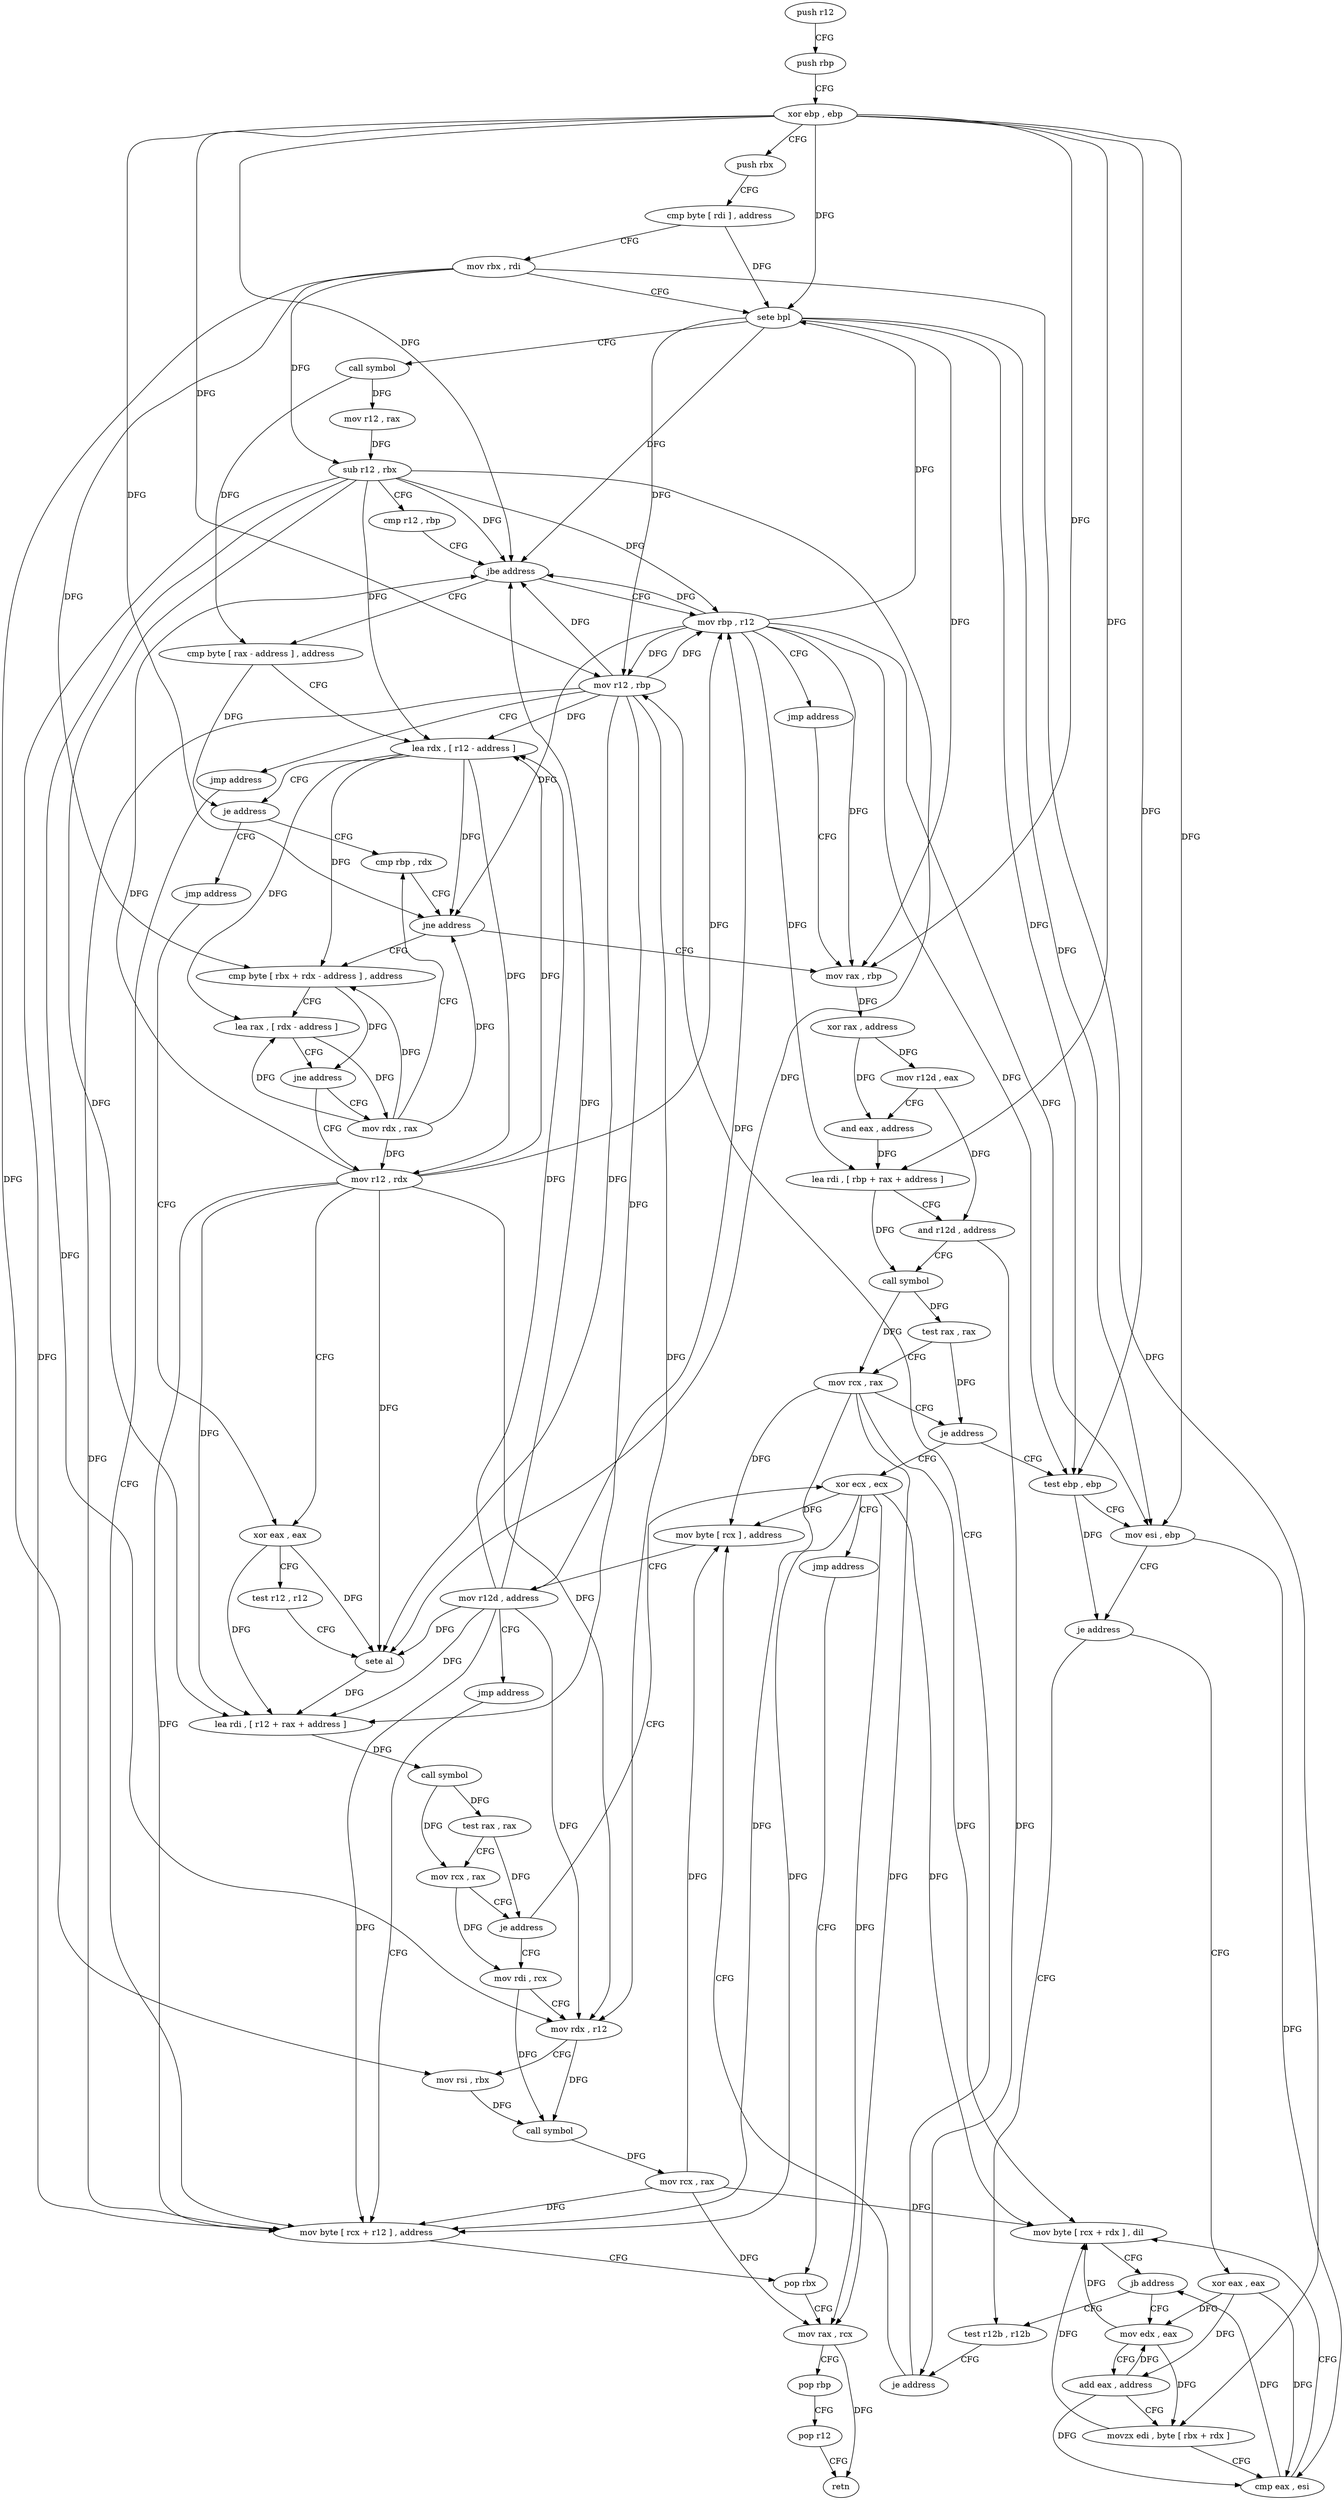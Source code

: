 digraph "func" {
"4294656" [label = "push r12" ]
"4294658" [label = "push rbp" ]
"4294659" [label = "xor ebp , ebp" ]
"4294661" [label = "push rbx" ]
"4294662" [label = "cmp byte [ rdi ] , address" ]
"4294665" [label = "mov rbx , rdi" ]
"4294668" [label = "sete bpl" ]
"4294672" [label = "call symbol" ]
"4294677" [label = "mov r12 , rax" ]
"4294680" [label = "sub r12 , rbx" ]
"4294683" [label = "cmp r12 , rbp" ]
"4294686" [label = "jbe address" ]
"4294879" [label = "mov rbp , r12" ]
"4294692" [label = "cmp byte [ rax - address ] , address" ]
"4294882" [label = "jmp address" ]
"4294731" [label = "mov rax , rbp" ]
"4294696" [label = "lea rdx , [ r12 - address ]" ]
"4294701" [label = "je address" ]
"4294726" [label = "cmp rbp , rdx" ]
"4294703" [label = "jmp address" ]
"4294734" [label = "xor rax , address" ]
"4294738" [label = "mov r12d , eax" ]
"4294741" [label = "and eax , address" ]
"4294744" [label = "lea rdi , [ rbp + rax + address ]" ]
"4294749" [label = "and r12d , address" ]
"4294753" [label = "call symbol" ]
"4294758" [label = "test rax , rax" ]
"4294761" [label = "mov rcx , rax" ]
"4294764" [label = "je address" ]
"4294875" [label = "xor ecx , ecx" ]
"4294766" [label = "test ebp , ebp" ]
"4294729" [label = "jne address" ]
"4294712" [label = "cmp byte [ rbx + rdx - address ] , address" ]
"4294819" [label = "xor eax , eax" ]
"4294877" [label = "jmp address" ]
"4294867" [label = "pop rbx" ]
"4294768" [label = "mov esi , ebp" ]
"4294770" [label = "je address" ]
"4294791" [label = "test r12b , r12b" ]
"4294772" [label = "xor eax , eax" ]
"4294717" [label = "lea rax , [ rdx - address ]" ]
"4294721" [label = "jne address" ]
"4294816" [label = "mov r12 , rdx" ]
"4294723" [label = "mov rdx , rax" ]
"4294821" [label = "test r12 , r12" ]
"4294824" [label = "sete al" ]
"4294827" [label = "lea rdi , [ r12 + rax + address ]" ]
"4294832" [label = "call symbol" ]
"4294837" [label = "test rax , rax" ]
"4294840" [label = "mov rcx , rax" ]
"4294843" [label = "je address" ]
"4294845" [label = "mov rdi , rcx" ]
"4294868" [label = "mov rax , rcx" ]
"4294871" [label = "pop rbp" ]
"4294872" [label = "pop r12" ]
"4294874" [label = "retn" ]
"4294794" [label = "je address" ]
"4294887" [label = "mov r12 , rbp" ]
"4294796" [label = "mov byte [ rcx ] , address" ]
"4294774" [label = "mov edx , eax" ]
"4294848" [label = "mov rdx , r12" ]
"4294851" [label = "mov rsi , rbx" ]
"4294854" [label = "call symbol" ]
"4294859" [label = "mov rcx , rax" ]
"4294862" [label = "mov byte [ rcx + r12 ] , address" ]
"4294890" [label = "jmp address" ]
"4294799" [label = "mov r12d , address" ]
"4294805" [label = "jmp address" ]
"4294776" [label = "add eax , address" ]
"4294779" [label = "movzx edi , byte [ rbx + rdx ]" ]
"4294783" [label = "cmp eax , esi" ]
"4294785" [label = "mov byte [ rcx + rdx ] , dil" ]
"4294789" [label = "jb address" ]
"4294656" -> "4294658" [ label = "CFG" ]
"4294658" -> "4294659" [ label = "CFG" ]
"4294659" -> "4294661" [ label = "CFG" ]
"4294659" -> "4294668" [ label = "DFG" ]
"4294659" -> "4294686" [ label = "DFG" ]
"4294659" -> "4294731" [ label = "DFG" ]
"4294659" -> "4294744" [ label = "DFG" ]
"4294659" -> "4294729" [ label = "DFG" ]
"4294659" -> "4294766" [ label = "DFG" ]
"4294659" -> "4294768" [ label = "DFG" ]
"4294659" -> "4294887" [ label = "DFG" ]
"4294661" -> "4294662" [ label = "CFG" ]
"4294662" -> "4294665" [ label = "CFG" ]
"4294662" -> "4294668" [ label = "DFG" ]
"4294665" -> "4294668" [ label = "CFG" ]
"4294665" -> "4294680" [ label = "DFG" ]
"4294665" -> "4294712" [ label = "DFG" ]
"4294665" -> "4294851" [ label = "DFG" ]
"4294665" -> "4294779" [ label = "DFG" ]
"4294668" -> "4294672" [ label = "CFG" ]
"4294668" -> "4294686" [ label = "DFG" ]
"4294668" -> "4294731" [ label = "DFG" ]
"4294668" -> "4294766" [ label = "DFG" ]
"4294668" -> "4294768" [ label = "DFG" ]
"4294668" -> "4294887" [ label = "DFG" ]
"4294672" -> "4294677" [ label = "DFG" ]
"4294672" -> "4294692" [ label = "DFG" ]
"4294677" -> "4294680" [ label = "DFG" ]
"4294680" -> "4294683" [ label = "CFG" ]
"4294680" -> "4294686" [ label = "DFG" ]
"4294680" -> "4294879" [ label = "DFG" ]
"4294680" -> "4294696" [ label = "DFG" ]
"4294680" -> "4294824" [ label = "DFG" ]
"4294680" -> "4294827" [ label = "DFG" ]
"4294680" -> "4294848" [ label = "DFG" ]
"4294680" -> "4294862" [ label = "DFG" ]
"4294683" -> "4294686" [ label = "CFG" ]
"4294686" -> "4294879" [ label = "CFG" ]
"4294686" -> "4294692" [ label = "CFG" ]
"4294879" -> "4294882" [ label = "CFG" ]
"4294879" -> "4294686" [ label = "DFG" ]
"4294879" -> "4294668" [ label = "DFG" ]
"4294879" -> "4294731" [ label = "DFG" ]
"4294879" -> "4294744" [ label = "DFG" ]
"4294879" -> "4294729" [ label = "DFG" ]
"4294879" -> "4294766" [ label = "DFG" ]
"4294879" -> "4294768" [ label = "DFG" ]
"4294879" -> "4294887" [ label = "DFG" ]
"4294692" -> "4294696" [ label = "CFG" ]
"4294692" -> "4294701" [ label = "DFG" ]
"4294882" -> "4294731" [ label = "CFG" ]
"4294731" -> "4294734" [ label = "DFG" ]
"4294696" -> "4294701" [ label = "CFG" ]
"4294696" -> "4294729" [ label = "DFG" ]
"4294696" -> "4294712" [ label = "DFG" ]
"4294696" -> "4294717" [ label = "DFG" ]
"4294696" -> "4294816" [ label = "DFG" ]
"4294701" -> "4294726" [ label = "CFG" ]
"4294701" -> "4294703" [ label = "CFG" ]
"4294726" -> "4294729" [ label = "CFG" ]
"4294703" -> "4294819" [ label = "CFG" ]
"4294734" -> "4294738" [ label = "DFG" ]
"4294734" -> "4294741" [ label = "DFG" ]
"4294738" -> "4294741" [ label = "CFG" ]
"4294738" -> "4294749" [ label = "DFG" ]
"4294741" -> "4294744" [ label = "DFG" ]
"4294744" -> "4294749" [ label = "CFG" ]
"4294744" -> "4294753" [ label = "DFG" ]
"4294749" -> "4294753" [ label = "CFG" ]
"4294749" -> "4294794" [ label = "DFG" ]
"4294753" -> "4294758" [ label = "DFG" ]
"4294753" -> "4294761" [ label = "DFG" ]
"4294758" -> "4294761" [ label = "CFG" ]
"4294758" -> "4294764" [ label = "DFG" ]
"4294761" -> "4294764" [ label = "CFG" ]
"4294761" -> "4294868" [ label = "DFG" ]
"4294761" -> "4294796" [ label = "DFG" ]
"4294761" -> "4294785" [ label = "DFG" ]
"4294761" -> "4294862" [ label = "DFG" ]
"4294764" -> "4294875" [ label = "CFG" ]
"4294764" -> "4294766" [ label = "CFG" ]
"4294875" -> "4294877" [ label = "CFG" ]
"4294875" -> "4294868" [ label = "DFG" ]
"4294875" -> "4294796" [ label = "DFG" ]
"4294875" -> "4294785" [ label = "DFG" ]
"4294875" -> "4294862" [ label = "DFG" ]
"4294766" -> "4294768" [ label = "CFG" ]
"4294766" -> "4294770" [ label = "DFG" ]
"4294729" -> "4294712" [ label = "CFG" ]
"4294729" -> "4294731" [ label = "CFG" ]
"4294712" -> "4294717" [ label = "CFG" ]
"4294712" -> "4294721" [ label = "DFG" ]
"4294819" -> "4294821" [ label = "CFG" ]
"4294819" -> "4294824" [ label = "DFG" ]
"4294819" -> "4294827" [ label = "DFG" ]
"4294877" -> "4294867" [ label = "CFG" ]
"4294867" -> "4294868" [ label = "CFG" ]
"4294768" -> "4294770" [ label = "CFG" ]
"4294768" -> "4294783" [ label = "DFG" ]
"4294770" -> "4294791" [ label = "CFG" ]
"4294770" -> "4294772" [ label = "CFG" ]
"4294791" -> "4294794" [ label = "CFG" ]
"4294772" -> "4294774" [ label = "DFG" ]
"4294772" -> "4294776" [ label = "DFG" ]
"4294772" -> "4294783" [ label = "DFG" ]
"4294717" -> "4294721" [ label = "CFG" ]
"4294717" -> "4294723" [ label = "DFG" ]
"4294721" -> "4294816" [ label = "CFG" ]
"4294721" -> "4294723" [ label = "CFG" ]
"4294816" -> "4294819" [ label = "CFG" ]
"4294816" -> "4294879" [ label = "DFG" ]
"4294816" -> "4294696" [ label = "DFG" ]
"4294816" -> "4294824" [ label = "DFG" ]
"4294816" -> "4294686" [ label = "DFG" ]
"4294816" -> "4294827" [ label = "DFG" ]
"4294816" -> "4294848" [ label = "DFG" ]
"4294816" -> "4294862" [ label = "DFG" ]
"4294723" -> "4294726" [ label = "CFG" ]
"4294723" -> "4294729" [ label = "DFG" ]
"4294723" -> "4294712" [ label = "DFG" ]
"4294723" -> "4294717" [ label = "DFG" ]
"4294723" -> "4294816" [ label = "DFG" ]
"4294821" -> "4294824" [ label = "CFG" ]
"4294824" -> "4294827" [ label = "DFG" ]
"4294827" -> "4294832" [ label = "DFG" ]
"4294832" -> "4294837" [ label = "DFG" ]
"4294832" -> "4294840" [ label = "DFG" ]
"4294837" -> "4294840" [ label = "CFG" ]
"4294837" -> "4294843" [ label = "DFG" ]
"4294840" -> "4294843" [ label = "CFG" ]
"4294840" -> "4294845" [ label = "DFG" ]
"4294843" -> "4294875" [ label = "CFG" ]
"4294843" -> "4294845" [ label = "CFG" ]
"4294845" -> "4294848" [ label = "CFG" ]
"4294845" -> "4294854" [ label = "DFG" ]
"4294868" -> "4294871" [ label = "CFG" ]
"4294868" -> "4294874" [ label = "DFG" ]
"4294871" -> "4294872" [ label = "CFG" ]
"4294872" -> "4294874" [ label = "CFG" ]
"4294794" -> "4294887" [ label = "CFG" ]
"4294794" -> "4294796" [ label = "CFG" ]
"4294887" -> "4294890" [ label = "CFG" ]
"4294887" -> "4294879" [ label = "DFG" ]
"4294887" -> "4294696" [ label = "DFG" ]
"4294887" -> "4294824" [ label = "DFG" ]
"4294887" -> "4294848" [ label = "DFG" ]
"4294887" -> "4294686" [ label = "DFG" ]
"4294887" -> "4294827" [ label = "DFG" ]
"4294887" -> "4294862" [ label = "DFG" ]
"4294796" -> "4294799" [ label = "CFG" ]
"4294774" -> "4294776" [ label = "CFG" ]
"4294774" -> "4294779" [ label = "DFG" ]
"4294774" -> "4294785" [ label = "DFG" ]
"4294848" -> "4294851" [ label = "CFG" ]
"4294848" -> "4294854" [ label = "DFG" ]
"4294851" -> "4294854" [ label = "DFG" ]
"4294854" -> "4294859" [ label = "DFG" ]
"4294859" -> "4294862" [ label = "DFG" ]
"4294859" -> "4294868" [ label = "DFG" ]
"4294859" -> "4294796" [ label = "DFG" ]
"4294859" -> "4294785" [ label = "DFG" ]
"4294862" -> "4294867" [ label = "CFG" ]
"4294890" -> "4294862" [ label = "CFG" ]
"4294799" -> "4294805" [ label = "CFG" ]
"4294799" -> "4294879" [ label = "DFG" ]
"4294799" -> "4294696" [ label = "DFG" ]
"4294799" -> "4294824" [ label = "DFG" ]
"4294799" -> "4294848" [ label = "DFG" ]
"4294799" -> "4294686" [ label = "DFG" ]
"4294799" -> "4294827" [ label = "DFG" ]
"4294799" -> "4294862" [ label = "DFG" ]
"4294805" -> "4294862" [ label = "CFG" ]
"4294776" -> "4294779" [ label = "CFG" ]
"4294776" -> "4294774" [ label = "DFG" ]
"4294776" -> "4294783" [ label = "DFG" ]
"4294779" -> "4294783" [ label = "CFG" ]
"4294779" -> "4294785" [ label = "DFG" ]
"4294783" -> "4294785" [ label = "CFG" ]
"4294783" -> "4294789" [ label = "DFG" ]
"4294785" -> "4294789" [ label = "CFG" ]
"4294789" -> "4294774" [ label = "CFG" ]
"4294789" -> "4294791" [ label = "CFG" ]
}
